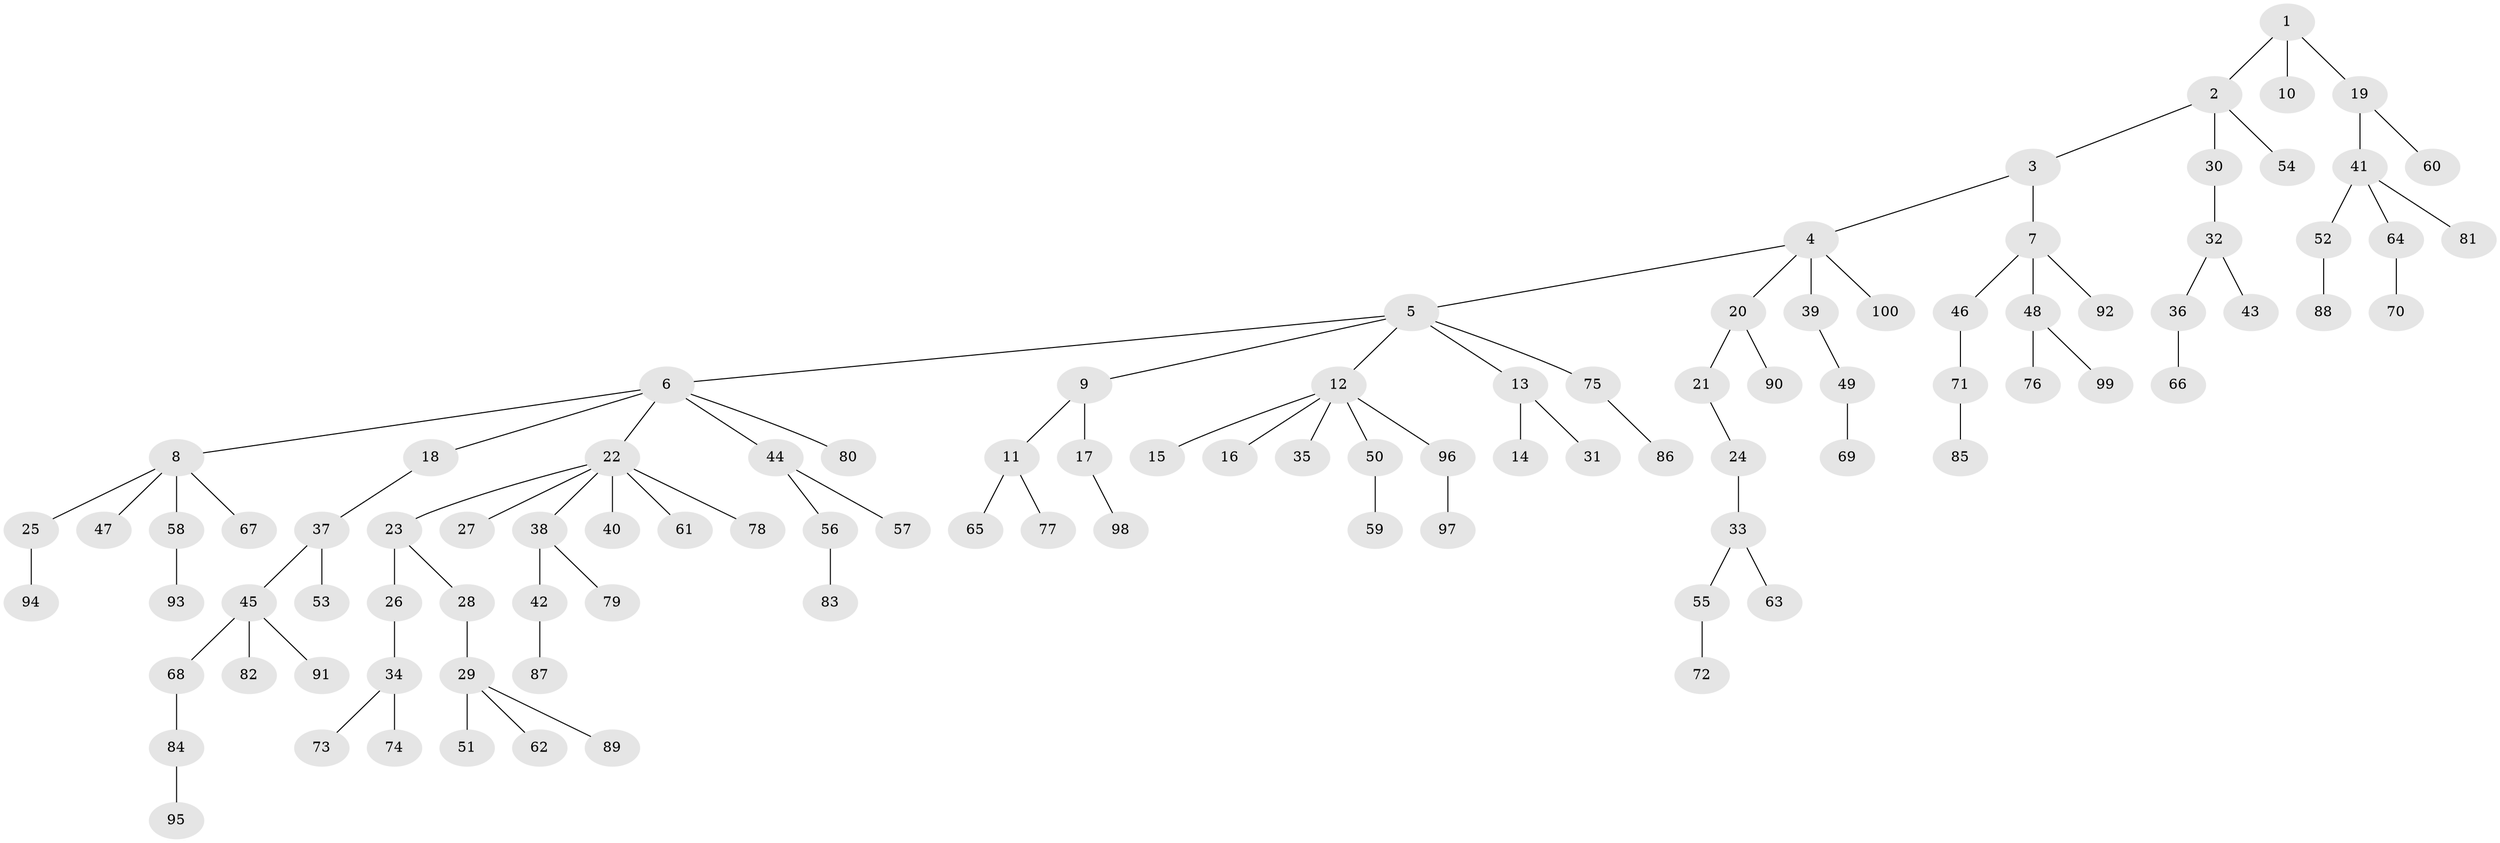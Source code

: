 // Generated by graph-tools (version 1.1) at 2025/38/02/21/25 10:38:55]
// undirected, 100 vertices, 99 edges
graph export_dot {
graph [start="1"]
  node [color=gray90,style=filled];
  1;
  2;
  3;
  4;
  5;
  6;
  7;
  8;
  9;
  10;
  11;
  12;
  13;
  14;
  15;
  16;
  17;
  18;
  19;
  20;
  21;
  22;
  23;
  24;
  25;
  26;
  27;
  28;
  29;
  30;
  31;
  32;
  33;
  34;
  35;
  36;
  37;
  38;
  39;
  40;
  41;
  42;
  43;
  44;
  45;
  46;
  47;
  48;
  49;
  50;
  51;
  52;
  53;
  54;
  55;
  56;
  57;
  58;
  59;
  60;
  61;
  62;
  63;
  64;
  65;
  66;
  67;
  68;
  69;
  70;
  71;
  72;
  73;
  74;
  75;
  76;
  77;
  78;
  79;
  80;
  81;
  82;
  83;
  84;
  85;
  86;
  87;
  88;
  89;
  90;
  91;
  92;
  93;
  94;
  95;
  96;
  97;
  98;
  99;
  100;
  1 -- 2;
  1 -- 10;
  1 -- 19;
  2 -- 3;
  2 -- 30;
  2 -- 54;
  3 -- 4;
  3 -- 7;
  4 -- 5;
  4 -- 20;
  4 -- 39;
  4 -- 100;
  5 -- 6;
  5 -- 9;
  5 -- 12;
  5 -- 13;
  5 -- 75;
  6 -- 8;
  6 -- 18;
  6 -- 22;
  6 -- 44;
  6 -- 80;
  7 -- 46;
  7 -- 48;
  7 -- 92;
  8 -- 25;
  8 -- 47;
  8 -- 58;
  8 -- 67;
  9 -- 11;
  9 -- 17;
  11 -- 65;
  11 -- 77;
  12 -- 15;
  12 -- 16;
  12 -- 35;
  12 -- 50;
  12 -- 96;
  13 -- 14;
  13 -- 31;
  17 -- 98;
  18 -- 37;
  19 -- 41;
  19 -- 60;
  20 -- 21;
  20 -- 90;
  21 -- 24;
  22 -- 23;
  22 -- 27;
  22 -- 38;
  22 -- 40;
  22 -- 61;
  22 -- 78;
  23 -- 26;
  23 -- 28;
  24 -- 33;
  25 -- 94;
  26 -- 34;
  28 -- 29;
  29 -- 51;
  29 -- 62;
  29 -- 89;
  30 -- 32;
  32 -- 36;
  32 -- 43;
  33 -- 55;
  33 -- 63;
  34 -- 73;
  34 -- 74;
  36 -- 66;
  37 -- 45;
  37 -- 53;
  38 -- 42;
  38 -- 79;
  39 -- 49;
  41 -- 52;
  41 -- 64;
  41 -- 81;
  42 -- 87;
  44 -- 56;
  44 -- 57;
  45 -- 68;
  45 -- 82;
  45 -- 91;
  46 -- 71;
  48 -- 76;
  48 -- 99;
  49 -- 69;
  50 -- 59;
  52 -- 88;
  55 -- 72;
  56 -- 83;
  58 -- 93;
  64 -- 70;
  68 -- 84;
  71 -- 85;
  75 -- 86;
  84 -- 95;
  96 -- 97;
}
